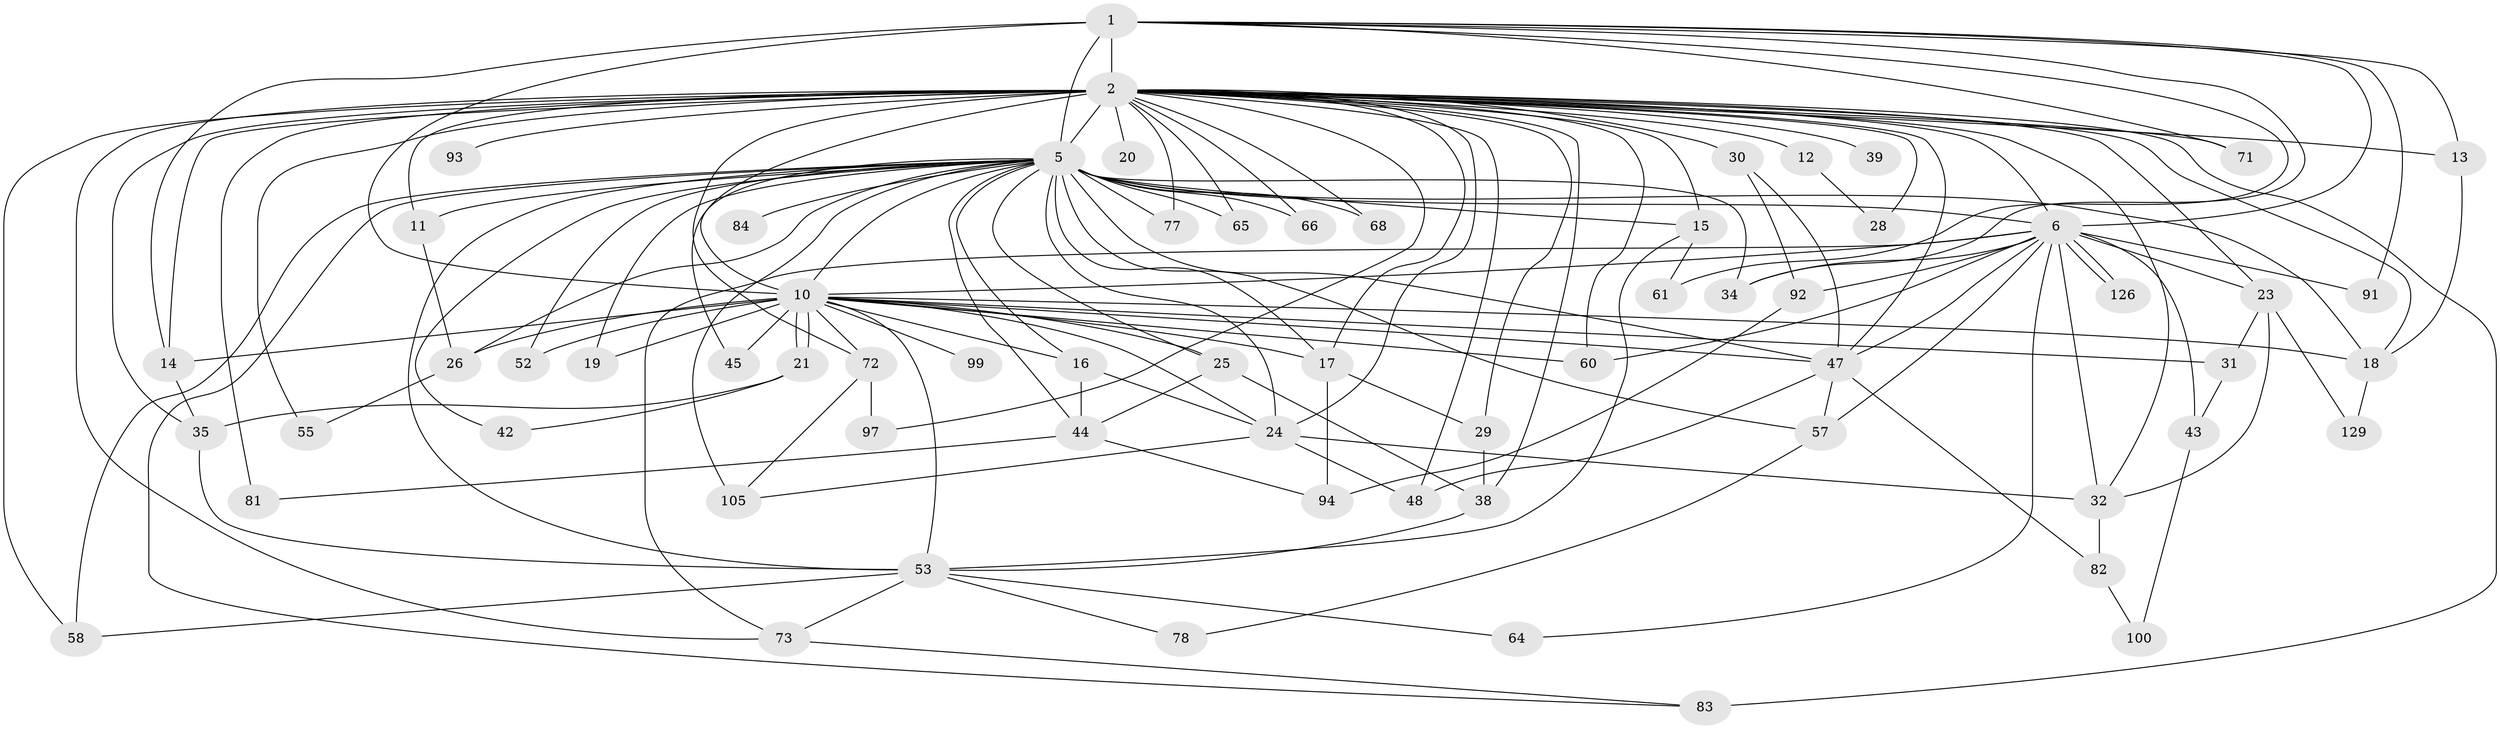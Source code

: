 // original degree distribution, {16: 0.007633587786259542, 18: 0.015267175572519083, 30: 0.007633587786259542, 26: 0.007633587786259542, 13: 0.007633587786259542, 23: 0.007633587786259542, 19: 0.007633587786259542, 31: 0.007633587786259542, 33: 0.007633587786259542, 3: 0.1984732824427481, 5: 0.05343511450381679, 4: 0.12213740458015267, 6: 0.015267175572519083, 2: 0.5114503816793893, 7: 0.007633587786259542, 8: 0.007633587786259542, 9: 0.007633587786259542}
// Generated by graph-tools (version 1.1) at 2025/14/03/09/25 04:14:02]
// undirected, 65 vertices, 150 edges
graph export_dot {
graph [start="1"]
  node [color=gray90,style=filled];
  1;
  2 [super="+67+3"];
  5 [super="+8+9+49+102"];
  6 [super="+76+69+101"];
  10 [super="+22+33+112+108+54+40+51+89+46"];
  11;
  12;
  13 [super="+79"];
  14;
  15;
  16 [super="+106+104"];
  17;
  18;
  19;
  20;
  21;
  23;
  24;
  25 [super="+36"];
  26;
  28;
  29;
  30;
  31;
  32 [super="+37"];
  34 [super="+131"];
  35 [super="+96"];
  38 [super="+118+120"];
  39;
  42;
  43;
  44 [super="+90"];
  45;
  47 [super="+110"];
  48 [super="+128"];
  52;
  53 [super="+107"];
  55 [super="+75+87"];
  57;
  58 [super="+70"];
  60;
  61;
  64;
  65;
  66;
  68;
  71;
  72;
  73 [super="+80"];
  77;
  78;
  81 [super="+98"];
  82;
  83 [super="+122+88"];
  84;
  91;
  92;
  93;
  94 [super="+95"];
  97 [super="+114"];
  99;
  100;
  105 [super="+111"];
  126;
  129;
  1 -- 2 [weight=4];
  1 -- 5 [weight=4];
  1 -- 6;
  1 -- 10;
  1 -- 13;
  1 -- 14;
  1 -- 34;
  1 -- 61;
  1 -- 71;
  1 -- 91;
  2 -- 5 [weight=15];
  2 -- 6 [weight=5];
  2 -- 10 [weight=10];
  2 -- 12 [weight=2];
  2 -- 15;
  2 -- 20 [weight=2];
  2 -- 30 [weight=2];
  2 -- 38;
  2 -- 39 [weight=2];
  2 -- 48;
  2 -- 72 [weight=2];
  2 -- 24;
  2 -- 11;
  2 -- 13;
  2 -- 14;
  2 -- 17;
  2 -- 18;
  2 -- 23;
  2 -- 28;
  2 -- 29 [weight=2];
  2 -- 32;
  2 -- 35;
  2 -- 47 [weight=2];
  2 -- 55 [weight=3];
  2 -- 58;
  2 -- 60;
  2 -- 65;
  2 -- 66;
  2 -- 68;
  2 -- 71;
  2 -- 73;
  2 -- 77;
  2 -- 81 [weight=2];
  2 -- 83 [weight=2];
  2 -- 93;
  2 -- 97 [weight=2];
  5 -- 6 [weight=3];
  5 -- 10 [weight=5];
  5 -- 26;
  5 -- 57;
  5 -- 65;
  5 -- 66;
  5 -- 11;
  5 -- 77;
  5 -- 16 [weight=3];
  5 -- 18;
  5 -- 84 [weight=2];
  5 -- 24;
  5 -- 25 [weight=2];
  5 -- 34;
  5 -- 105 [weight=2];
  5 -- 42;
  5 -- 52;
  5 -- 58;
  5 -- 45;
  5 -- 15;
  5 -- 47;
  5 -- 19;
  5 -- 53;
  5 -- 44;
  5 -- 83;
  5 -- 17;
  5 -- 68;
  6 -- 10;
  6 -- 23;
  6 -- 43;
  6 -- 47;
  6 -- 64;
  6 -- 73;
  6 -- 91;
  6 -- 92;
  6 -- 126;
  6 -- 126;
  6 -- 60;
  6 -- 57;
  6 -- 34;
  6 -- 32;
  10 -- 17;
  10 -- 19 [weight=2];
  10 -- 21;
  10 -- 21;
  10 -- 24;
  10 -- 31;
  10 -- 45;
  10 -- 53;
  10 -- 60;
  10 -- 99 [weight=2];
  10 -- 72;
  10 -- 14 [weight=2];
  10 -- 47 [weight=2];
  10 -- 18;
  10 -- 16;
  10 -- 26;
  10 -- 25;
  10 -- 52;
  11 -- 26;
  12 -- 28;
  13 -- 18;
  14 -- 35;
  15 -- 53;
  15 -- 61;
  16 -- 44;
  16 -- 24;
  17 -- 29;
  17 -- 94;
  18 -- 129;
  21 -- 42;
  21 -- 35;
  23 -- 31;
  23 -- 32;
  23 -- 129;
  24 -- 32;
  24 -- 105;
  24 -- 48;
  25 -- 44;
  25 -- 38;
  26 -- 55;
  29 -- 38;
  30 -- 92;
  30 -- 47;
  31 -- 43;
  32 -- 82;
  35 -- 53;
  38 -- 53;
  43 -- 100;
  44 -- 81;
  44 -- 94;
  47 -- 48;
  47 -- 57;
  47 -- 82;
  53 -- 58;
  53 -- 64;
  53 -- 73;
  53 -- 78;
  57 -- 78;
  72 -- 97;
  72 -- 105;
  73 -- 83;
  82 -- 100;
  92 -- 94;
}

